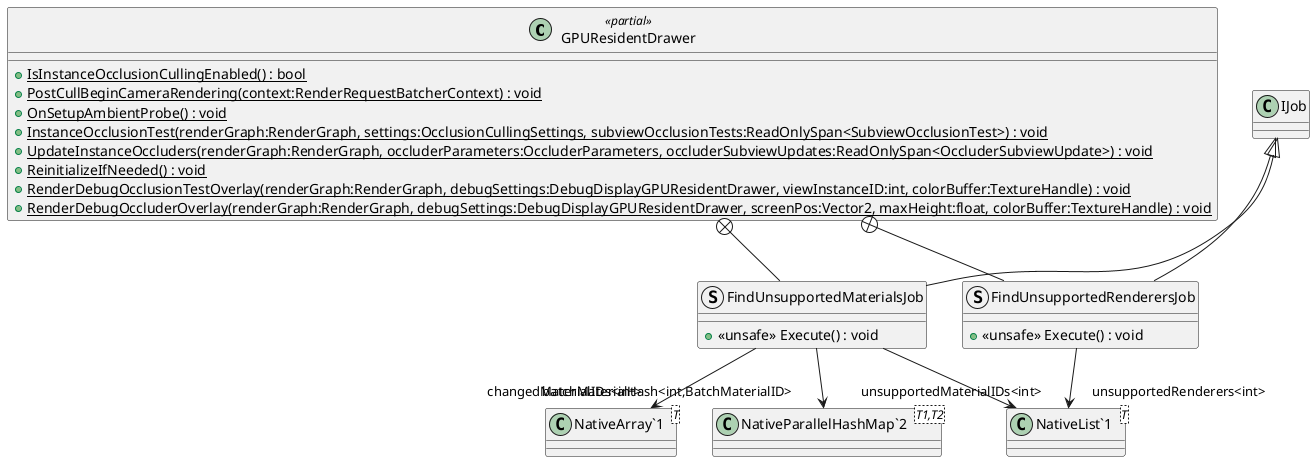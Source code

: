 @startuml
class GPUResidentDrawer <<partial>> {
    + {static} IsInstanceOcclusionCullingEnabled() : bool
    + {static} PostCullBeginCameraRendering(context:RenderRequestBatcherContext) : void
    + {static} OnSetupAmbientProbe() : void
    + {static} InstanceOcclusionTest(renderGraph:RenderGraph, settings:OcclusionCullingSettings, subviewOcclusionTests:ReadOnlySpan<SubviewOcclusionTest>) : void
    + {static} UpdateInstanceOccluders(renderGraph:RenderGraph, occluderParameters:OccluderParameters, occluderSubviewUpdates:ReadOnlySpan<OccluderSubviewUpdate>) : void
    + {static} ReinitializeIfNeeded() : void
    + {static} RenderDebugOcclusionTestOverlay(renderGraph:RenderGraph, debugSettings:DebugDisplayGPUResidentDrawer, viewInstanceID:int, colorBuffer:TextureHandle) : void
    + {static} RenderDebugOccluderOverlay(renderGraph:RenderGraph, debugSettings:DebugDisplayGPUResidentDrawer, screenPos:Vector2, maxHeight:float, colorBuffer:TextureHandle) : void
}
struct FindUnsupportedMaterialsJob {
    + <<unsafe>> Execute() : void
}
struct FindUnsupportedRenderersJob {
    + <<unsafe>> Execute() : void
}
class "NativeParallelHashMap`2"<T1,T2> {
}
class "NativeArray`1"<T> {
}
class "NativeList`1"<T> {
}
GPUResidentDrawer +-- FindUnsupportedMaterialsJob
IJob <|-- FindUnsupportedMaterialsJob
FindUnsupportedMaterialsJob --> "batchMaterialHash<int,BatchMaterialID>" "NativeParallelHashMap`2"
FindUnsupportedMaterialsJob --> "changedMaterialIDs<int>" "NativeArray`1"
FindUnsupportedMaterialsJob --> "unsupportedMaterialIDs<int>" "NativeList`1"
GPUResidentDrawer +-- FindUnsupportedRenderersJob
IJob <|-- FindUnsupportedRenderersJob
FindUnsupportedRenderersJob --> "unsupportedRenderers<int>" "NativeList`1"
@enduml
